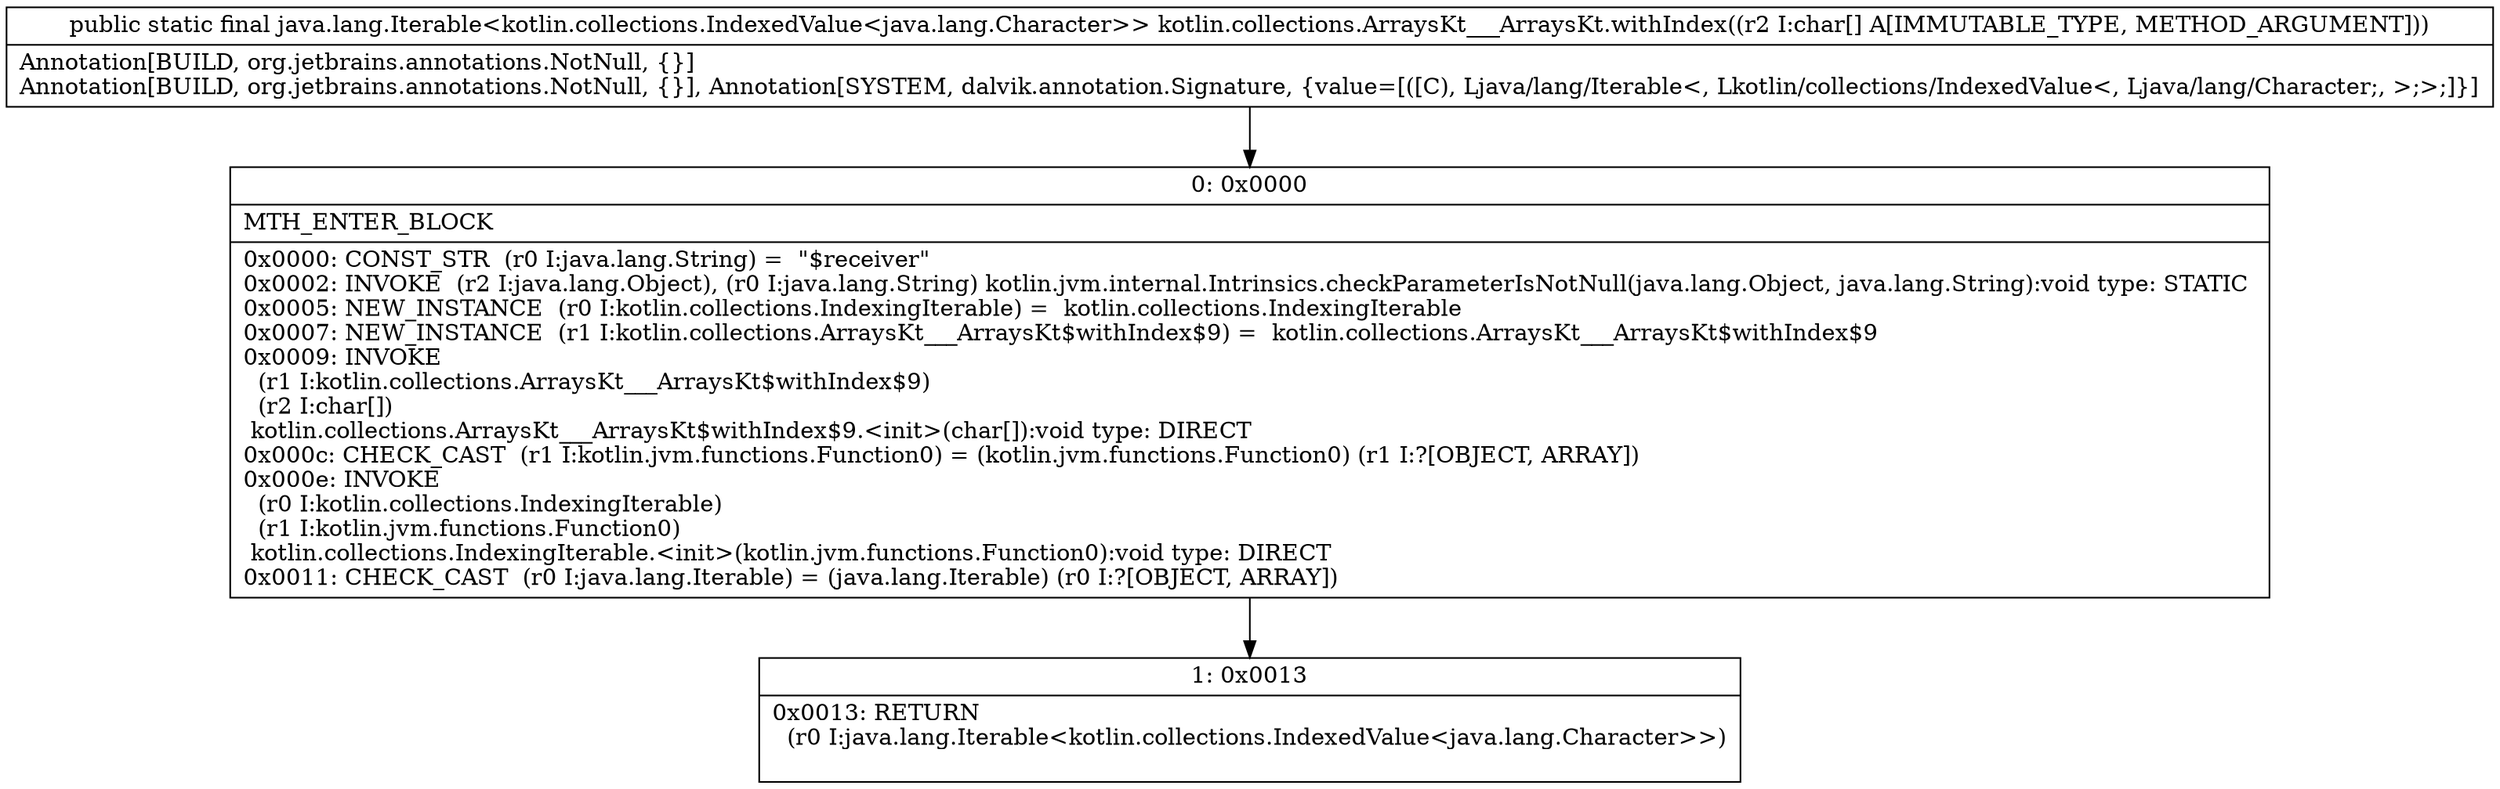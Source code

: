 digraph "CFG forkotlin.collections.ArraysKt___ArraysKt.withIndex([C)Ljava\/lang\/Iterable;" {
Node_0 [shape=record,label="{0\:\ 0x0000|MTH_ENTER_BLOCK\l|0x0000: CONST_STR  (r0 I:java.lang.String) =  \"$receiver\" \l0x0002: INVOKE  (r2 I:java.lang.Object), (r0 I:java.lang.String) kotlin.jvm.internal.Intrinsics.checkParameterIsNotNull(java.lang.Object, java.lang.String):void type: STATIC \l0x0005: NEW_INSTANCE  (r0 I:kotlin.collections.IndexingIterable) =  kotlin.collections.IndexingIterable \l0x0007: NEW_INSTANCE  (r1 I:kotlin.collections.ArraysKt___ArraysKt$withIndex$9) =  kotlin.collections.ArraysKt___ArraysKt$withIndex$9 \l0x0009: INVOKE  \l  (r1 I:kotlin.collections.ArraysKt___ArraysKt$withIndex$9)\l  (r2 I:char[])\l kotlin.collections.ArraysKt___ArraysKt$withIndex$9.\<init\>(char[]):void type: DIRECT \l0x000c: CHECK_CAST  (r1 I:kotlin.jvm.functions.Function0) = (kotlin.jvm.functions.Function0) (r1 I:?[OBJECT, ARRAY]) \l0x000e: INVOKE  \l  (r0 I:kotlin.collections.IndexingIterable)\l  (r1 I:kotlin.jvm.functions.Function0)\l kotlin.collections.IndexingIterable.\<init\>(kotlin.jvm.functions.Function0):void type: DIRECT \l0x0011: CHECK_CAST  (r0 I:java.lang.Iterable) = (java.lang.Iterable) (r0 I:?[OBJECT, ARRAY]) \l}"];
Node_1 [shape=record,label="{1\:\ 0x0013|0x0013: RETURN  \l  (r0 I:java.lang.Iterable\<kotlin.collections.IndexedValue\<java.lang.Character\>\>)\l \l}"];
MethodNode[shape=record,label="{public static final java.lang.Iterable\<kotlin.collections.IndexedValue\<java.lang.Character\>\> kotlin.collections.ArraysKt___ArraysKt.withIndex((r2 I:char[] A[IMMUTABLE_TYPE, METHOD_ARGUMENT]))  | Annotation[BUILD, org.jetbrains.annotations.NotNull, \{\}]\lAnnotation[BUILD, org.jetbrains.annotations.NotNull, \{\}], Annotation[SYSTEM, dalvik.annotation.Signature, \{value=[([C), Ljava\/lang\/Iterable\<, Lkotlin\/collections\/IndexedValue\<, Ljava\/lang\/Character;, \>;\>;]\}]\l}"];
MethodNode -> Node_0;
Node_0 -> Node_1;
}

